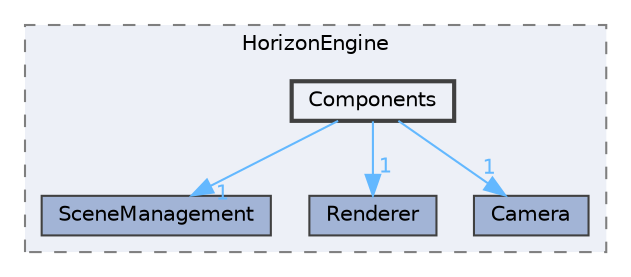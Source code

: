 digraph "C:/shortPath/28_11_HGE/HorizonEngine2D/HorizonEngine/src/HorizonEngine/Components"
{
 // LATEX_PDF_SIZE
  bgcolor="transparent";
  edge [fontname=Helvetica,fontsize=10,labelfontname=Helvetica,labelfontsize=10];
  node [fontname=Helvetica,fontsize=10,shape=box,height=0.2,width=0.4];
  compound=true
  subgraph clusterdir_7d00ba20b32cebfbf7d38294c84d3a1f {
    graph [ bgcolor="#edf0f7", pencolor="grey50", label="HorizonEngine", fontname=Helvetica,fontsize=10 style="filled,dashed", URL="dir_7d00ba20b32cebfbf7d38294c84d3a1f.html",tooltip=""]
  dir_1b8f4ff0b0cedc291f3d23aff835db40 [label="SceneManagement", fillcolor="#a2b4d6", color="grey25", style="filled", URL="dir_1b8f4ff0b0cedc291f3d23aff835db40.html",tooltip=""];
  dir_3a02832c1578e2cb70132c3ecf80e24c [label="Renderer", fillcolor="#a2b4d6", color="grey25", style="filled", URL="dir_3a02832c1578e2cb70132c3ecf80e24c.html",tooltip=""];
  dir_3d0c5a33762b2c266d3661ed4c5c2414 [label="Camera", fillcolor="#a2b4d6", color="grey25", style="filled", URL="dir_3d0c5a33762b2c266d3661ed4c5c2414.html",tooltip=""];
  dir_3d4bc169fe545dc5235cde99f917b8b4 [label="Components", fillcolor="#edf0f7", color="grey25", style="filled,bold", URL="dir_3d4bc169fe545dc5235cde99f917b8b4.html",tooltip=""];
  }
  dir_3d4bc169fe545dc5235cde99f917b8b4->dir_1b8f4ff0b0cedc291f3d23aff835db40 [headlabel="1", labeldistance=1.5 headhref="dir_000005_000029.html" color="steelblue1" fontcolor="steelblue1"];
  dir_3d4bc169fe545dc5235cde99f917b8b4->dir_3a02832c1578e2cb70132c3ecf80e24c [headlabel="1", labeldistance=1.5 headhref="dir_000005_000028.html" color="steelblue1" fontcolor="steelblue1"];
  dir_3d4bc169fe545dc5235cde99f917b8b4->dir_3d0c5a33762b2c266d3661ed4c5c2414 [headlabel="1", labeldistance=1.5 headhref="dir_000005_000003.html" color="steelblue1" fontcolor="steelblue1"];
}

